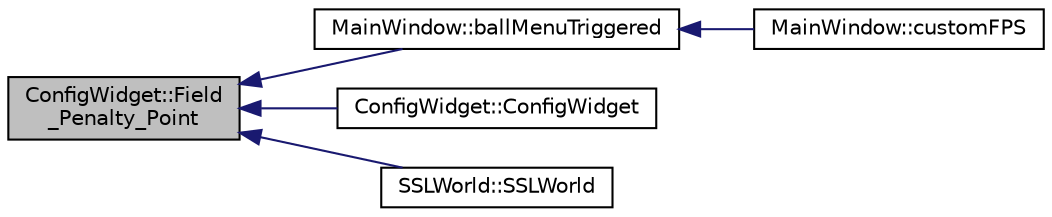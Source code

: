 digraph "ConfigWidget::Field_Penalty_Point"
{
 // INTERACTIVE_SVG=YES
  edge [fontname="Helvetica",fontsize="10",labelfontname="Helvetica",labelfontsize="10"];
  node [fontname="Helvetica",fontsize="10",shape=record];
  rankdir="LR";
  Node1 [label="ConfigWidget::Field\l_Penalty_Point",height=0.2,width=0.4,color="black", fillcolor="grey75", style="filled", fontcolor="black"];
  Node1 -> Node2 [dir="back",color="midnightblue",fontsize="10",style="solid",fontname="Helvetica"];
  Node2 [label="MainWindow::ballMenuTriggered",height=0.2,width=0.4,color="black", fillcolor="white", style="filled",URL="$d9/dc6/class_main_window.html#a8e133d704e89ff21e3415564038d8ebf"];
  Node2 -> Node3 [dir="back",color="midnightblue",fontsize="10",style="solid",fontname="Helvetica"];
  Node3 [label="MainWindow::customFPS",height=0.2,width=0.4,color="black", fillcolor="white", style="filled",URL="$d9/dc6/class_main_window.html#a54b84786850165c4e5466bc2e4097810"];
  Node1 -> Node4 [dir="back",color="midnightblue",fontsize="10",style="solid",fontname="Helvetica"];
  Node4 [label="ConfigWidget::ConfigWidget",height=0.2,width=0.4,color="black", fillcolor="white", style="filled",URL="$d6/d55/class_config_widget.html#a7ef900142fc1a65ef49c13f89b669820"];
  Node1 -> Node5 [dir="back",color="midnightblue",fontsize="10",style="solid",fontname="Helvetica"];
  Node5 [label="SSLWorld::SSLWorld",height=0.2,width=0.4,color="black", fillcolor="white", style="filled",URL="$d9/d7f/class_s_s_l_world.html#ae7a93bfd82fa84532017c8277d4e7652"];
}
